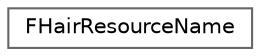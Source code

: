 digraph "Graphical Class Hierarchy"
{
 // INTERACTIVE_SVG=YES
 // LATEX_PDF_SIZE
  bgcolor="transparent";
  edge [fontname=Helvetica,fontsize=10,labelfontname=Helvetica,labelfontsize=10];
  node [fontname=Helvetica,fontsize=10,shape=box,height=0.2,width=0.4];
  rankdir="LR";
  Node0 [id="Node000000",label="FHairResourceName",height=0.2,width=0.4,color="grey40", fillcolor="white", style="filled",URL="$d3/d8e/structFHairResourceName.html",tooltip=" "];
}
